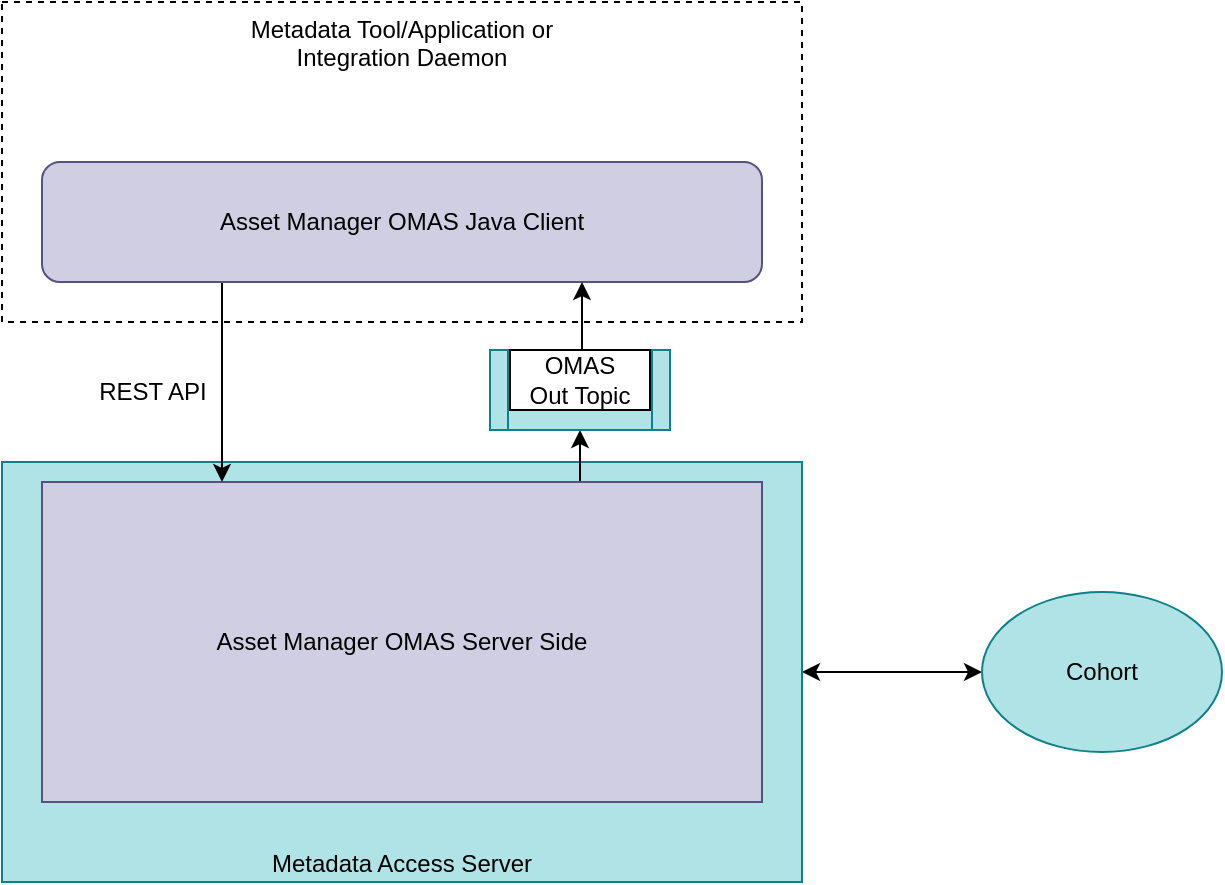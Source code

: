 <mxfile version="20.3.0" type="device" pages="5"><diagram id="pZoLGs9xjoy5MM2DT144" name="overview"><mxGraphModel dx="1106" dy="1942" grid="1" gridSize="10" guides="1" tooltips="1" connect="1" arrows="1" fold="1" page="1" pageScale="1" pageWidth="827" pageHeight="1169" math="0" shadow="0"><root><mxCell id="0"/><mxCell id="1" parent="0"/><mxCell id="Y5Ohsrh4W1QAfNWdPKV--2" style="edgeStyle=orthogonalEdgeStyle;rounded=0;orthogonalLoop=1;jettySize=auto;html=1;exitX=1;exitY=0.5;exitDx=0;exitDy=0;entryX=0;entryY=0.5;entryDx=0;entryDy=0;startArrow=classic;startFill=1;" parent="1" source="nAiUidhvlwByn6FiU3eA-1" target="Y5Ohsrh4W1QAfNWdPKV--1" edge="1"><mxGeometry relative="1" as="geometry"/></mxCell><mxCell id="nAiUidhvlwByn6FiU3eA-1" value="Metadata Access Server" style="rounded=0;whiteSpace=wrap;html=1;verticalAlign=bottom;fillColor=#b0e3e6;strokeColor=#0e8088;" parent="1" vertex="1"><mxGeometry x="170" y="120" width="400" height="210" as="geometry"/></mxCell><mxCell id="agbFdrsAkRLHNXxfurRF-13" value="" style="rounded=0;whiteSpace=wrap;html=1;align=center;" parent="1" vertex="1"><mxGeometry x="425" y="130" width="120" height="60" as="geometry"/></mxCell><mxCell id="agbFdrsAkRLHNXxfurRF-9" style="edgeStyle=orthogonalEdgeStyle;rounded=0;orthogonalLoop=1;jettySize=auto;html=1;exitX=0.75;exitY=0;exitDx=0;exitDy=0;entryX=0.5;entryY=1;entryDx=0;entryDy=0;" parent="1" source="_Wqn67PKxhATQ7PVLc1z-1" target="agbFdrsAkRLHNXxfurRF-5" edge="1"><mxGeometry relative="1" as="geometry"/></mxCell><mxCell id="_Wqn67PKxhATQ7PVLc1z-1" value="Asset Manager OMAS Server Side" style="rounded=0;whiteSpace=wrap;html=1;fillColor=#d0cee2;strokeColor=#56517e;" parent="1" vertex="1"><mxGeometry x="190" y="130" width="360" height="160" as="geometry"/></mxCell><mxCell id="agbFdrsAkRLHNXxfurRF-1" value="Metadata Tool/Application or&lt;br&gt;Integration Daemon" style="rounded=0;whiteSpace=wrap;html=1;verticalAlign=top;fillColor=none;dashed=1;" parent="1" vertex="1"><mxGeometry x="170" y="-110" width="400" height="160" as="geometry"/></mxCell><mxCell id="agbFdrsAkRLHNXxfurRF-3" style="edgeStyle=orthogonalEdgeStyle;rounded=0;orthogonalLoop=1;jettySize=auto;html=1;exitX=0.25;exitY=1;exitDx=0;exitDy=0;entryX=0.25;entryY=0;entryDx=0;entryDy=0;" parent="1" source="agbFdrsAkRLHNXxfurRF-2" target="_Wqn67PKxhATQ7PVLc1z-1" edge="1"><mxGeometry relative="1" as="geometry"/></mxCell><mxCell id="agbFdrsAkRLHNXxfurRF-2" value="Asset Manager OMAS Java Client" style="rounded=1;whiteSpace=wrap;html=1;align=center;fillColor=#d0cee2;strokeColor=#56517e;" parent="1" vertex="1"><mxGeometry x="190" y="-30" width="360" height="60" as="geometry"/></mxCell><mxCell id="agbFdrsAkRLHNXxfurRF-4" value="REST API" style="text;html=1;align=center;verticalAlign=middle;resizable=0;points=[];autosize=1;" parent="1" vertex="1"><mxGeometry x="210" y="75" width="70" height="20" as="geometry"/></mxCell><mxCell id="agbFdrsAkRLHNXxfurRF-5" value="" style="shape=process;whiteSpace=wrap;html=1;backgroundOutline=1;align=center;fillColor=#b0e3e6;strokeColor=#0e8088;" parent="1" vertex="1"><mxGeometry x="414" y="64" width="90" height="40" as="geometry"/></mxCell><mxCell id="agbFdrsAkRLHNXxfurRF-10" style="edgeStyle=orthogonalEdgeStyle;rounded=0;orthogonalLoop=1;jettySize=auto;html=1;exitX=0.5;exitY=0;exitDx=0;exitDy=0;entryX=0.75;entryY=1;entryDx=0;entryDy=0;" parent="1" source="agbFdrsAkRLHNXxfurRF-7" target="agbFdrsAkRLHNXxfurRF-2" edge="1"><mxGeometry relative="1" as="geometry"/></mxCell><mxCell id="agbFdrsAkRLHNXxfurRF-7" value="OMAS&lt;br&gt;Out Topic" style="rounded=0;whiteSpace=wrap;html=1;align=center;" parent="1" vertex="1"><mxGeometry x="424" y="64" width="70" height="30" as="geometry"/></mxCell><mxCell id="Y5Ohsrh4W1QAfNWdPKV--1" value="Cohort" style="ellipse;whiteSpace=wrap;html=1;fillColor=#b0e3e6;strokeColor=#0e8088;" parent="1" vertex="1"><mxGeometry x="660" y="185" width="120" height="80" as="geometry"/></mxCell></root></mxGraphModel></diagram><diagram id="faFflnVQ7uMASqxCLpze" name="types-of-asset-managers"><mxGraphModel dx="1106" dy="773" grid="1" gridSize="10" guides="1" tooltips="1" connect="1" arrows="1" fold="1" page="1" pageScale="1" pageWidth="827" pageHeight="1169" math="0" shadow="0"><root><mxCell id="0"/><mxCell id="1" parent="0"/><mxCell id="6StzSr3zpr0xoQXA6Ilx-2" style="edgeStyle=orthogonalEdgeStyle;rounded=0;orthogonalLoop=1;jettySize=auto;html=1;exitX=0.5;exitY=1;exitDx=0;exitDy=0;entryX=0.07;entryY=0.4;entryDx=0;entryDy=0;entryPerimeter=0;startArrow=classic;startFill=1;" parent="1" source="Pra9fToJVYGvFILqURZJ-1" target="6StzSr3zpr0xoQXA6Ilx-1" edge="1"><mxGeometry relative="1" as="geometry"><Array as="points"><mxPoint x="255" y="332"/></Array></mxGeometry></mxCell><mxCell id="Pra9fToJVYGvFILqURZJ-1" value="Data Catalog" style="rounded=0;whiteSpace=wrap;html=1;fillColor=#fad7ac;strokeColor=#b46504;" parent="1" vertex="1"><mxGeometry x="195" y="220" width="120" height="60" as="geometry"/></mxCell><mxCell id="6StzSr3zpr0xoQXA6Ilx-4" style="edgeStyle=orthogonalEdgeStyle;rounded=0;orthogonalLoop=1;jettySize=auto;html=1;exitX=0.5;exitY=1;exitDx=0;exitDy=0;entryX=0.96;entryY=0.7;entryDx=0;entryDy=0;entryPerimeter=0;startArrow=classic;startFill=1;" parent="1" source="Pra9fToJVYGvFILqURZJ-2" target="6StzSr3zpr0xoQXA6Ilx-1" edge="1"><mxGeometry relative="1" as="geometry"><Array as="points"><mxPoint x="560" y="356"/></Array></mxGeometry></mxCell><mxCell id="Pra9fToJVYGvFILqURZJ-2" value="Configuration Management&lt;br&gt;Database" style="rounded=0;whiteSpace=wrap;html=1;fillColor=#fad7ac;strokeColor=#b46504;" parent="1" vertex="1"><mxGeometry x="500" y="220" width="120" height="60" as="geometry"/></mxCell><mxCell id="Pra9fToJVYGvFILqURZJ-14" style="edgeStyle=orthogonalEdgeStyle;rounded=0;orthogonalLoop=1;jettySize=auto;html=1;exitX=0.5;exitY=1;exitDx=0;exitDy=0;exitPerimeter=0;entryX=0.25;entryY=0;entryDx=0;entryDy=0;" parent="1" source="Pra9fToJVYGvFILqURZJ-3" target="Pra9fToJVYGvFILqURZJ-1" edge="1"><mxGeometry relative="1" as="geometry"/></mxCell><mxCell id="Pra9fToJVYGvFILqURZJ-3" value="" style="shape=cylinder3;whiteSpace=wrap;html=1;boundedLbl=1;backgroundOutline=1;size=5.5;" parent="1" vertex="1"><mxGeometry x="150" y="130" width="60" height="40" as="geometry"/></mxCell><mxCell id="Pra9fToJVYGvFILqURZJ-12" style="edgeStyle=orthogonalEdgeStyle;rounded=0;orthogonalLoop=1;jettySize=auto;html=1;exitX=0;exitY=0;exitDx=30;exitDy=60;exitPerimeter=0;" parent="1" source="Pra9fToJVYGvFILqURZJ-4" target="Pra9fToJVYGvFILqURZJ-2" edge="1"><mxGeometry relative="1" as="geometry"/></mxCell><mxCell id="Pra9fToJVYGvFILqURZJ-4" value="" style="shape=cube;whiteSpace=wrap;html=1;boundedLbl=1;backgroundOutline=1;darkOpacity=0.05;darkOpacity2=0.1;size=10;" parent="1" vertex="1"><mxGeometry x="530" y="120" width="50" height="60" as="geometry"/></mxCell><mxCell id="Pra9fToJVYGvFILqURZJ-11" style="edgeStyle=orthogonalEdgeStyle;rounded=0;orthogonalLoop=1;jettySize=auto;html=1;exitX=0;exitY=0;exitDx=40;exitDy=30;exitPerimeter=0;entryX=0.25;entryY=0;entryDx=0;entryDy=0;" parent="1" source="Pra9fToJVYGvFILqURZJ-5" target="Pra9fToJVYGvFILqURZJ-2" edge="1"><mxGeometry relative="1" as="geometry"/></mxCell><mxCell id="Pra9fToJVYGvFILqURZJ-5" value="" style="shape=cube;whiteSpace=wrap;html=1;boundedLbl=1;backgroundOutline=1;darkOpacity=0.05;darkOpacity2=0.1;size=10;" parent="1" vertex="1"><mxGeometry x="440" y="138" width="70" height="30" as="geometry"/></mxCell><mxCell id="Pra9fToJVYGvFILqURZJ-6" value="" style="shape=cylinder3;whiteSpace=wrap;html=1;boundedLbl=1;backgroundOutline=1;size=4.5;" parent="1" vertex="1"><mxGeometry x="542" y="134" width="30" height="40" as="geometry"/></mxCell><mxCell id="Pra9fToJVYGvFILqURZJ-13" style="edgeStyle=orthogonalEdgeStyle;rounded=0;orthogonalLoop=1;jettySize=auto;html=1;exitX=0.5;exitY=1;exitDx=0;exitDy=0;entryX=0.75;entryY=0;entryDx=0;entryDy=0;" parent="1" source="Pra9fToJVYGvFILqURZJ-7" target="Pra9fToJVYGvFILqURZJ-2" edge="1"><mxGeometry relative="1" as="geometry"/></mxCell><mxCell id="Pra9fToJVYGvFILqURZJ-7" value="" style="shape=trapezoid;perimeter=trapezoidPerimeter;whiteSpace=wrap;html=1;fixedSize=1;" parent="1" vertex="1"><mxGeometry x="610" y="150" width="60" height="20" as="geometry"/></mxCell><mxCell id="Pra9fToJVYGvFILqURZJ-8" value="" style="rounded=1;whiteSpace=wrap;html=1;" parent="1" vertex="1"><mxGeometry x="610" y="120" width="60" height="40" as="geometry"/></mxCell><mxCell id="Pra9fToJVYGvFILqURZJ-15" style="edgeStyle=orthogonalEdgeStyle;rounded=0;orthogonalLoop=1;jettySize=auto;html=1;exitX=0.5;exitY=1;exitDx=0;exitDy=0;" parent="1" source="Pra9fToJVYGvFILqURZJ-9" target="Pra9fToJVYGvFILqURZJ-1" edge="1"><mxGeometry relative="1" as="geometry"/></mxCell><mxCell id="Pra9fToJVYGvFILqURZJ-9" value="" style="shape=process;whiteSpace=wrap;html=1;backgroundOutline=1;" parent="1" vertex="1"><mxGeometry x="220" y="135" width="70" height="30" as="geometry"/></mxCell><mxCell id="Pra9fToJVYGvFILqURZJ-16" style="edgeStyle=orthogonalEdgeStyle;rounded=0;orthogonalLoop=1;jettySize=auto;html=1;exitX=0.5;exitY=1;exitDx=0;exitDy=0;exitPerimeter=0;entryX=0.75;entryY=0;entryDx=0;entryDy=0;" parent="1" source="Pra9fToJVYGvFILqURZJ-10" target="Pra9fToJVYGvFILqURZJ-1" edge="1"><mxGeometry relative="1" as="geometry"/></mxCell><mxCell id="Pra9fToJVYGvFILqURZJ-10" value="" style="shape=note;whiteSpace=wrap;html=1;backgroundOutline=1;darkOpacity=0.05;size=16;" parent="1" vertex="1"><mxGeometry x="300" y="120" width="40" height="50" as="geometry"/></mxCell><mxCell id="Pra9fToJVYGvFILqURZJ-17" value="Systems and storage" style="text;html=1;align=center;verticalAlign=middle;resizable=0;points=[];autosize=1;strokeColor=none;fillColor=none;" parent="1" vertex="1"><mxGeometry x="490" y="80" width="130" height="20" as="geometry"/></mxCell><mxCell id="Pra9fToJVYGvFILqURZJ-18" value="Data sets and related processes" style="text;html=1;align=center;verticalAlign=middle;resizable=0;points=[];autosize=1;strokeColor=none;fillColor=none;" parent="1" vertex="1"><mxGeometry x="160" y="80" width="190" height="20" as="geometry"/></mxCell><mxCell id="6StzSr3zpr0xoQXA6Ilx-1" value="Open Metadata&lt;br&gt;Ecosystem" style="ellipse;shape=cloud;whiteSpace=wrap;html=1;fillColor=#b0e3e6;strokeColor=#0e8088;" parent="1" vertex="1"><mxGeometry x="350" y="300" width="120" height="80" as="geometry"/></mxCell><mxCell id="6StzSr3zpr0xoQXA6Ilx-5" value="" style="endArrow=none;html=1;rounded=0;entryX=1;entryY=1;entryDx=0;entryDy=0;entryPerimeter=0;exitX=1;exitY=1;exitDx=0;exitDy=-4.5;exitPerimeter=0;" parent="1" source="Pra9fToJVYGvFILqURZJ-6" target="Pra9fToJVYGvFILqURZJ-4" edge="1"><mxGeometry width="50" height="50" relative="1" as="geometry"><mxPoint x="380" y="410" as="sourcePoint"/><mxPoint x="430" y="360" as="targetPoint"/></mxGeometry></mxCell></root></mxGraphModel></diagram><diagram name="integration-choices" id="XHR1mLrTeGYo7Z1UqHsT"><mxGraphModel dx="1106" dy="1942" grid="1" gridSize="10" guides="1" tooltips="1" connect="1" arrows="1" fold="1" page="1" pageScale="1" pageWidth="827" pageHeight="1169" math="0" shadow="0"><root><mxCell id="Yj9qSJe_dDa08mZMZQzi-0"/><mxCell id="Yj9qSJe_dDa08mZMZQzi-1" parent="Yj9qSJe_dDa08mZMZQzi-0"/><mxCell id="dJ2fV2SWW14p9oXe0Kms-5" value="&amp;nbsp; &amp;nbsp;Integration Daemon" style="rounded=0;whiteSpace=wrap;html=1;verticalAlign=top;fillColor=#b0e3e6;strokeColor=#0e8088;align=left;" parent="Yj9qSJe_dDa08mZMZQzi-1" vertex="1"><mxGeometry x="870" y="-190" width="400" height="240" as="geometry"/></mxCell><mxCell id="ywWZtSR4OHeDypkVN11w-0" value="&amp;nbsp; &amp;nbsp;Catalog Integrator OMIS or&lt;br&gt;&amp;nbsp; &amp;nbsp;Lineage Integrator OMIS" style="rounded=0;whiteSpace=wrap;html=1;shadow=0;verticalAlign=top;fillColor=#d0cee2;strokeColor=#56517e;align=left;" parent="Yj9qSJe_dDa08mZMZQzi-1" vertex="1"><mxGeometry x="880" y="-160" width="380" height="200" as="geometry"/></mxCell><mxCell id="Yj9qSJe_dDa08mZMZQzi-2" style="edgeStyle=orthogonalEdgeStyle;rounded=0;orthogonalLoop=1;jettySize=auto;html=1;exitX=1;exitY=0.5;exitDx=0;exitDy=0;entryX=0;entryY=0.5;entryDx=0;entryDy=0;startArrow=classic;startFill=1;" parent="Yj9qSJe_dDa08mZMZQzi-1" source="Yj9qSJe_dDa08mZMZQzi-3" target="Yj9qSJe_dDa08mZMZQzi-14" edge="1"><mxGeometry relative="1" as="geometry"/></mxCell><mxCell id="Yj9qSJe_dDa08mZMZQzi-3" value="Metadata Access Server" style="rounded=0;whiteSpace=wrap;html=1;verticalAlign=bottom;fillColor=#b0e3e6;strokeColor=#0e8088;" parent="Yj9qSJe_dDa08mZMZQzi-1" vertex="1"><mxGeometry x="170" y="120" width="400" height="220" as="geometry"/></mxCell><mxCell id="Yj9qSJe_dDa08mZMZQzi-4" value="" style="rounded=0;whiteSpace=wrap;html=1;align=center;" parent="Yj9qSJe_dDa08mZMZQzi-1" vertex="1"><mxGeometry x="425" y="130" width="120" height="60" as="geometry"/></mxCell><mxCell id="Yj9qSJe_dDa08mZMZQzi-5" style="edgeStyle=orthogonalEdgeStyle;rounded=0;orthogonalLoop=1;jettySize=auto;html=1;exitX=0.75;exitY=0;exitDx=0;exitDy=0;entryX=0.5;entryY=1;entryDx=0;entryDy=0;" parent="Yj9qSJe_dDa08mZMZQzi-1" source="Yj9qSJe_dDa08mZMZQzi-6" target="Yj9qSJe_dDa08mZMZQzi-11" edge="1"><mxGeometry relative="1" as="geometry"/></mxCell><mxCell id="Yj9qSJe_dDa08mZMZQzi-6" value="Asset Manager OMAS Server Side" style="rounded=0;whiteSpace=wrap;html=1;fillColor=#d0cee2;strokeColor=#56517e;" parent="Yj9qSJe_dDa08mZMZQzi-1" vertex="1"><mxGeometry x="190" y="130" width="360" height="160" as="geometry"/></mxCell><mxCell id="Yj9qSJe_dDa08mZMZQzi-7" value="Asset Manager" style="rounded=0;whiteSpace=wrap;html=1;verticalAlign=top;fillColor=#fad7ac;strokeColor=#b46504;" parent="Yj9qSJe_dDa08mZMZQzi-1" vertex="1"><mxGeometry x="170" y="-110" width="400" height="160" as="geometry"/></mxCell><mxCell id="Yj9qSJe_dDa08mZMZQzi-8" style="edgeStyle=orthogonalEdgeStyle;rounded=0;orthogonalLoop=1;jettySize=auto;html=1;exitX=0.25;exitY=1;exitDx=0;exitDy=0;entryX=0.25;entryY=0;entryDx=0;entryDy=0;" parent="Yj9qSJe_dDa08mZMZQzi-1" source="Yj9qSJe_dDa08mZMZQzi-9" target="Yj9qSJe_dDa08mZMZQzi-6" edge="1"><mxGeometry relative="1" as="geometry"/></mxCell><mxCell id="Yj9qSJe_dDa08mZMZQzi-9" value="Asset Manager OMAS Java Client" style="rounded=1;whiteSpace=wrap;html=1;align=center;fillColor=#d0cee2;strokeColor=#56517e;" parent="Yj9qSJe_dDa08mZMZQzi-1" vertex="1"><mxGeometry x="190" y="-30" width="360" height="60" as="geometry"/></mxCell><mxCell id="Yj9qSJe_dDa08mZMZQzi-10" value="REST API" style="text;html=1;align=center;verticalAlign=middle;resizable=0;points=[];autosize=1;" parent="Yj9qSJe_dDa08mZMZQzi-1" vertex="1"><mxGeometry x="210" y="75" width="70" height="20" as="geometry"/></mxCell><mxCell id="Yj9qSJe_dDa08mZMZQzi-11" value="" style="shape=process;whiteSpace=wrap;html=1;backgroundOutline=1;align=center;fillColor=#b0e3e6;strokeColor=#0e8088;" parent="Yj9qSJe_dDa08mZMZQzi-1" vertex="1"><mxGeometry x="414" y="64" width="90" height="40" as="geometry"/></mxCell><mxCell id="Yj9qSJe_dDa08mZMZQzi-12" style="edgeStyle=orthogonalEdgeStyle;rounded=0;orthogonalLoop=1;jettySize=auto;html=1;exitX=0.5;exitY=0;exitDx=0;exitDy=0;entryX=0.75;entryY=1;entryDx=0;entryDy=0;" parent="Yj9qSJe_dDa08mZMZQzi-1" source="Yj9qSJe_dDa08mZMZQzi-13" target="Yj9qSJe_dDa08mZMZQzi-9" edge="1"><mxGeometry relative="1" as="geometry"/></mxCell><mxCell id="Yj9qSJe_dDa08mZMZQzi-13" value="OMAS&lt;br&gt;Out Topic" style="rounded=0;whiteSpace=wrap;html=1;align=center;" parent="Yj9qSJe_dDa08mZMZQzi-1" vertex="1"><mxGeometry x="424" y="64" width="70" height="30" as="geometry"/></mxCell><mxCell id="dJ2fV2SWW14p9oXe0Kms-13" style="edgeStyle=orthogonalEdgeStyle;rounded=0;orthogonalLoop=1;jettySize=auto;html=1;exitX=1;exitY=0.5;exitDx=0;exitDy=0;entryX=0;entryY=0.5;entryDx=0;entryDy=0;startArrow=classic;startFill=1;" parent="Yj9qSJe_dDa08mZMZQzi-1" source="Yj9qSJe_dDa08mZMZQzi-14" target="dJ2fV2SWW14p9oXe0Kms-1" edge="1"><mxGeometry relative="1" as="geometry"/></mxCell><mxCell id="Yj9qSJe_dDa08mZMZQzi-14" value="Cohort" style="ellipse;whiteSpace=wrap;html=1;fillColor=#b0e3e6;strokeColor=#0e8088;" parent="Yj9qSJe_dDa08mZMZQzi-1" vertex="1"><mxGeometry x="660" y="190" width="120" height="80" as="geometry"/></mxCell><mxCell id="dJ2fV2SWW14p9oXe0Kms-1" value="Metadata Access Server" style="rounded=0;whiteSpace=wrap;html=1;verticalAlign=bottom;fillColor=#b0e3e6;strokeColor=#0e8088;" parent="Yj9qSJe_dDa08mZMZQzi-1" vertex="1"><mxGeometry x="870" y="120" width="400" height="220" as="geometry"/></mxCell><mxCell id="dJ2fV2SWW14p9oXe0Kms-2" value="" style="rounded=0;whiteSpace=wrap;html=1;align=center;" parent="Yj9qSJe_dDa08mZMZQzi-1" vertex="1"><mxGeometry x="1125" y="130" width="120" height="60" as="geometry"/></mxCell><mxCell id="dJ2fV2SWW14p9oXe0Kms-3" style="edgeStyle=orthogonalEdgeStyle;rounded=0;orthogonalLoop=1;jettySize=auto;html=1;exitX=0.75;exitY=0;exitDx=0;exitDy=0;entryX=0.5;entryY=1;entryDx=0;entryDy=0;" parent="Yj9qSJe_dDa08mZMZQzi-1" source="dJ2fV2SWW14p9oXe0Kms-4" target="dJ2fV2SWW14p9oXe0Kms-9" edge="1"><mxGeometry relative="1" as="geometry"/></mxCell><mxCell id="dJ2fV2SWW14p9oXe0Kms-4" value="Asset Manager OMAS Server Side" style="rounded=0;whiteSpace=wrap;html=1;fillColor=#d0cee2;strokeColor=#56517e;" parent="Yj9qSJe_dDa08mZMZQzi-1" vertex="1"><mxGeometry x="890" y="130" width="360" height="160" as="geometry"/></mxCell><mxCell id="dJ2fV2SWW14p9oXe0Kms-6" style="edgeStyle=orthogonalEdgeStyle;rounded=0;orthogonalLoop=1;jettySize=auto;html=1;exitX=0.25;exitY=1;exitDx=0;exitDy=0;entryX=0.25;entryY=0;entryDx=0;entryDy=0;" parent="Yj9qSJe_dDa08mZMZQzi-1" source="dJ2fV2SWW14p9oXe0Kms-7" target="dJ2fV2SWW14p9oXe0Kms-4" edge="1"><mxGeometry relative="1" as="geometry"/></mxCell><mxCell id="dJ2fV2SWW14p9oXe0Kms-7" value="Asset Manager OMAS Java Client" style="rounded=1;whiteSpace=wrap;html=1;align=center;fillColor=#e1d5e7;strokeColor=#9673a6;shadow=1;" parent="Yj9qSJe_dDa08mZMZQzi-1" vertex="1"><mxGeometry x="890" y="-30" width="360" height="60" as="geometry"/></mxCell><mxCell id="dJ2fV2SWW14p9oXe0Kms-8" value="REST API" style="text;html=1;align=center;verticalAlign=middle;resizable=0;points=[];autosize=1;" parent="Yj9qSJe_dDa08mZMZQzi-1" vertex="1"><mxGeometry x="910" y="75" width="70" height="20" as="geometry"/></mxCell><mxCell id="dJ2fV2SWW14p9oXe0Kms-9" value="" style="shape=process;whiteSpace=wrap;html=1;backgroundOutline=1;align=center;fillColor=#b0e3e6;strokeColor=#0e8088;" parent="Yj9qSJe_dDa08mZMZQzi-1" vertex="1"><mxGeometry x="1114" y="64" width="90" height="40" as="geometry"/></mxCell><mxCell id="dJ2fV2SWW14p9oXe0Kms-10" style="edgeStyle=orthogonalEdgeStyle;rounded=0;orthogonalLoop=1;jettySize=auto;html=1;exitX=0.5;exitY=0;exitDx=0;exitDy=0;entryX=0.75;entryY=1;entryDx=0;entryDy=0;" parent="Yj9qSJe_dDa08mZMZQzi-1" source="dJ2fV2SWW14p9oXe0Kms-11" target="dJ2fV2SWW14p9oXe0Kms-7" edge="1"><mxGeometry relative="1" as="geometry"/></mxCell><mxCell id="dJ2fV2SWW14p9oXe0Kms-11" value="OMAS&lt;br&gt;Out Topic" style="rounded=0;whiteSpace=wrap;html=1;align=center;" parent="Yj9qSJe_dDa08mZMZQzi-1" vertex="1"><mxGeometry x="1124" y="64" width="70" height="30" as="geometry"/></mxCell><mxCell id="ywWZtSR4OHeDypkVN11w-1" value="Asset Manager" style="rounded=0;whiteSpace=wrap;html=1;verticalAlign=middle;fillColor=#fad7ac;strokeColor=#b46504;" parent="Yj9qSJe_dDa08mZMZQzi-1" vertex="1"><mxGeometry x="870" y="-300" width="400" height="60" as="geometry"/></mxCell><mxCell id="ywWZtSR4OHeDypkVN11w-4" style="edgeStyle=orthogonalEdgeStyle;rounded=0;orthogonalLoop=1;jettySize=auto;html=1;startArrow=classic;startFill=1;" parent="Yj9qSJe_dDa08mZMZQzi-1" source="ywWZtSR4OHeDypkVN11w-3" target="ywWZtSR4OHeDypkVN11w-1" edge="1"><mxGeometry relative="1" as="geometry"/></mxCell><mxCell id="ywWZtSR4OHeDypkVN11w-5" style="edgeStyle=orthogonalEdgeStyle;rounded=0;orthogonalLoop=1;jettySize=auto;html=1;exitX=0.5;exitY=1;exitDx=0;exitDy=0;entryX=0.5;entryY=0;entryDx=0;entryDy=0;startArrow=classic;startFill=1;" parent="Yj9qSJe_dDa08mZMZQzi-1" source="ywWZtSR4OHeDypkVN11w-3" target="dJ2fV2SWW14p9oXe0Kms-7" edge="1"><mxGeometry relative="1" as="geometry"/></mxCell><mxCell id="ywWZtSR4OHeDypkVN11w-3" value="Integration Connector" style="rounded=1;whiteSpace=wrap;html=1;shadow=0;fillColor=#fad7ac;strokeColor=#b46504;" parent="Yj9qSJe_dDa08mZMZQzi-1" vertex="1"><mxGeometry x="930" y="-110" width="280" height="60" as="geometry"/></mxCell></root></mxGraphModel></diagram><diagram id="53IatdKSY6k0qKGiluHV" name="external-identifiers"><mxGraphModel dx="1106" dy="773" grid="1" gridSize="10" guides="1" tooltips="1" connect="1" arrows="1" fold="1" page="1" pageScale="1" pageWidth="827" pageHeight="1169" math="0" shadow="0"><root><mxCell id="0"/><mxCell id="1" parent="0"/><mxCell id="AEdxImhwMwjcBPJMrSw3-18" value="" style="rounded=0;whiteSpace=wrap;html=1;shadow=0;verticalAlign=bottom;align=left;fillColor=#b0e3e6;strokeColor=#0e8088;opacity=90;" parent="1" vertex="1"><mxGeometry x="50" y="120" width="740" height="360" as="geometry"/></mxCell><mxCell id="AEdxImhwMwjcBPJMrSw3-1" value="Asset Manager" style="rounded=0;whiteSpace=wrap;html=1;shadow=0;fillColor=#fff2cc;strokeColor=#d6b656;" parent="1" vertex="1"><mxGeometry x="90" y="180" width="150" height="80" as="geometry"/></mxCell><mxCell id="AEdxImhwMwjcBPJMrSw3-2" value="ExternalId" style="rounded=0;whiteSpace=wrap;html=1;shadow=0;fillColor=#fff2cc;strokeColor=#d6b656;" parent="1" vertex="1"><mxGeometry x="340" y="170" width="120" height="60" as="geometry"/></mxCell><mxCell id="AEdxImhwMwjcBPJMrSw3-3" value="ExternalId" style="rounded=0;whiteSpace=wrap;html=1;shadow=0;fillColor=#fff2cc;strokeColor=#d6b656;" parent="1" vertex="1"><mxGeometry x="350" y="180" width="120" height="60" as="geometry"/></mxCell><mxCell id="AEdxImhwMwjcBPJMrSw3-4" value="ExternalId" style="rounded=0;whiteSpace=wrap;html=1;shadow=0;fillColor=#fff2cc;strokeColor=#d6b656;" parent="1" vertex="1"><mxGeometry x="360" y="190" width="120" height="60" as="geometry"/></mxCell><mxCell id="AEdxImhwMwjcBPJMrSw3-12" style="edgeStyle=orthogonalEdgeStyle;rounded=0;orthogonalLoop=1;jettySize=auto;html=1;exitX=1;exitY=0.5;exitDx=0;exitDy=0;entryX=0;entryY=0.5;entryDx=0;entryDy=0;startArrow=classic;startFill=1;" parent="1" source="AEdxImhwMwjcBPJMrSw3-5" target="AEdxImhwMwjcBPJMrSw3-11" edge="1"><mxGeometry relative="1" as="geometry"/></mxCell><mxCell id="AEdxImhwMwjcBPJMrSw3-14" style="edgeStyle=orthogonalEdgeStyle;rounded=0;orthogonalLoop=1;jettySize=auto;html=1;exitX=1;exitY=0.5;exitDx=0;exitDy=0;entryX=0;entryY=0.5;entryDx=0;entryDy=0;startArrow=classic;startFill=1;" parent="1" source="AEdxImhwMwjcBPJMrSw3-5" target="AEdxImhwMwjcBPJMrSw3-13" edge="1"><mxGeometry relative="1" as="geometry"/></mxCell><mxCell id="AEdxImhwMwjcBPJMrSw3-16" value="" style="edgeStyle=orthogonalEdgeStyle;rounded=0;orthogonalLoop=1;jettySize=auto;html=1;startArrow=classic;startFill=1;entryX=0;entryY=0.5;entryDx=0;entryDy=0;" parent="1" source="AEdxImhwMwjcBPJMrSw3-5" target="AEdxImhwMwjcBPJMrSw3-15" edge="1"><mxGeometry relative="1" as="geometry"/></mxCell><mxCell id="AEdxImhwMwjcBPJMrSw3-5" value="ExternalId" style="rounded=0;whiteSpace=wrap;html=1;shadow=0;fillColor=#fff2cc;strokeColor=#d6b656;" parent="1" vertex="1"><mxGeometry x="370" y="200" width="120" height="60" as="geometry"/></mxCell><mxCell id="AEdxImhwMwjcBPJMrSw3-6" style="edgeStyle=orthogonalEdgeStyle;rounded=0;orthogonalLoop=1;jettySize=auto;html=1;exitX=1;exitY=0.5;exitDx=0;exitDy=0;entryX=0;entryY=0.5;entryDx=0;entryDy=0;startArrow=classic;startFill=1;" parent="1" source="AEdxImhwMwjcBPJMrSw3-1" target="AEdxImhwMwjcBPJMrSw3-2" edge="1"><mxGeometry relative="1" as="geometry"/></mxCell><mxCell id="AEdxImhwMwjcBPJMrSw3-8" style="edgeStyle=orthogonalEdgeStyle;rounded=0;orthogonalLoop=1;jettySize=auto;html=1;exitX=1;exitY=0.5;exitDx=0;exitDy=0;entryX=0;entryY=0.5;entryDx=0;entryDy=0;startArrow=classic;startFill=1;" parent="1" source="AEdxImhwMwjcBPJMrSw3-1" target="AEdxImhwMwjcBPJMrSw3-4" edge="1"><mxGeometry relative="1" as="geometry"/></mxCell><mxCell id="AEdxImhwMwjcBPJMrSw3-9" style="edgeStyle=orthogonalEdgeStyle;rounded=0;orthogonalLoop=1;jettySize=auto;html=1;exitX=1;exitY=0.5;exitDx=0;exitDy=0;entryX=0;entryY=0.5;entryDx=0;entryDy=0;startArrow=classic;startFill=1;" parent="1" source="AEdxImhwMwjcBPJMrSw3-1" target="AEdxImhwMwjcBPJMrSw3-5" edge="1"><mxGeometry relative="1" as="geometry"/></mxCell><mxCell id="AEdxImhwMwjcBPJMrSw3-7" style="edgeStyle=orthogonalEdgeStyle;rounded=0;orthogonalLoop=1;jettySize=auto;html=1;exitX=1;exitY=0.5;exitDx=0;exitDy=0;entryX=0;entryY=0.5;entryDx=0;entryDy=0;startArrow=classic;startFill=1;" parent="1" source="AEdxImhwMwjcBPJMrSw3-1" target="AEdxImhwMwjcBPJMrSw3-3" edge="1"><mxGeometry relative="1" as="geometry"/></mxCell><mxCell id="AEdxImhwMwjcBPJMrSw3-10" value="ExternalIdScope&lt;br&gt;relationships" style="text;html=1;align=center;verticalAlign=middle;resizable=0;points=[];autosize=1;strokeColor=none;fillColor=none;" parent="1" vertex="1"><mxGeometry x="250" y="240" width="100" height="30" as="geometry"/></mxCell><mxCell id="AEdxImhwMwjcBPJMrSw3-11" value="DataAsset" style="rounded=0;whiteSpace=wrap;html=1;shadow=0;fillColor=#f5f5f5;strokeColor=#666666;fontColor=#333333;" parent="1" vertex="1"><mxGeometry x="600" y="200" width="120" height="60" as="geometry"/></mxCell><mxCell id="AEdxImhwMwjcBPJMrSw3-13" value="Connection" style="rounded=0;whiteSpace=wrap;html=1;shadow=0;fillColor=#f5f5f5;strokeColor=#666666;fontColor=#333333;" parent="1" vertex="1"><mxGeometry x="600" y="280" width="120" height="60" as="geometry"/></mxCell><mxCell id="AEdxImhwMwjcBPJMrSw3-15" value="Endpoint" style="whiteSpace=wrap;html=1;fillColor=#f5f5f5;strokeColor=#666666;rounded=0;shadow=0;fontColor=#333333;" parent="1" vertex="1"><mxGeometry x="600" y="360" width="120" height="60" as="geometry"/></mxCell><mxCell id="AEdxImhwMwjcBPJMrSw3-17" value="ExternalIdLink&lt;br&gt;relationships" style="text;html=1;align=center;verticalAlign=middle;resizable=0;points=[];autosize=1;strokeColor=none;fillColor=none;" parent="1" vertex="1"><mxGeometry x="500" y="190" width="90" height="30" as="geometry"/></mxCell><mxCell id="AEdxImhwMwjcBPJMrSw3-19" value="&lt;meta charset=&quot;utf-8&quot;&gt;&lt;span style=&quot;color: rgb(0, 0, 0); font-family: Helvetica; font-size: 12px; font-style: normal; font-variant-ligatures: normal; font-variant-caps: normal; font-weight: 400; letter-spacing: normal; orphans: 2; text-align: left; text-indent: 0px; text-transform: none; widows: 2; word-spacing: 0px; -webkit-text-stroke-width: 0px; background-color: rgb(248, 249, 250); text-decoration-thickness: initial; text-decoration-style: initial; text-decoration-color: initial; float: none; display: inline !important;&quot;&gt;Open Metadata Elements&lt;/span&gt;" style="text;whiteSpace=wrap;html=1;" parent="1" vertex="1"><mxGeometry x="120" y="390" width="160" height="30" as="geometry"/></mxCell></root></mxGraphModel></diagram><diagram id="pKvSRDKM4QB5IOo5TXpq" name="Page-5"><mxGraphModel dx="1106" dy="1942" grid="1" gridSize="10" guides="1" tooltips="1" connect="1" arrows="1" fold="1" page="1" pageScale="1" pageWidth="827" pageHeight="1169" math="0" shadow="0"><root><mxCell id="0"/><mxCell id="1" parent="0"/><mxCell id="C0a5c8H_ta9A0xfLbsdN-1" style="edgeStyle=orthogonalEdgeStyle;rounded=0;orthogonalLoop=1;jettySize=auto;html=1;exitX=0.5;exitY=0;exitDx=0;exitDy=0;entryX=0.5;entryY=1;entryDx=0;entryDy=0;endArrow=block;endFill=0;endSize=13;" edge="1" parent="1" source="C0a5c8H_ta9A0xfLbsdN-2" target="C0a5c8H_ta9A0xfLbsdN-18"><mxGeometry relative="1" as="geometry"/></mxCell><mxCell id="C0a5c8H_ta9A0xfLbsdN-2" value="AssetProperties" style="rounded=1;whiteSpace=wrap;html=1;verticalAlign=top;" vertex="1" parent="1"><mxGeometry x="250" y="130" width="190" height="230" as="geometry"/></mxCell><mxCell id="C0a5c8H_ta9A0xfLbsdN-3" value="Topic Integrator OMIS/&lt;br&gt;Data Manager OMAS" style="text;html=1;align=center;verticalAlign=middle;resizable=0;points=[];autosize=1;strokeColor=none;fillColor=none;" vertex="1" parent="1"><mxGeometry x="40" y="-90" width="140" height="40" as="geometry"/></mxCell><mxCell id="C0a5c8H_ta9A0xfLbsdN-4" value="Beans" style="text;html=1;align=center;verticalAlign=middle;resizable=0;points=[];autosize=1;strokeColor=none;fillColor=none;" vertex="1" parent="1"><mxGeometry x="315" y="-90" width="60" height="30" as="geometry"/></mxCell><mxCell id="C0a5c8H_ta9A0xfLbsdN-5" value="Asset" style="rounded=1;whiteSpace=wrap;html=1;verticalAlign=top;" vertex="1" parent="1"><mxGeometry x="530" y="50" width="200" height="310" as="geometry"/></mxCell><mxCell id="C0a5c8H_ta9A0xfLbsdN-6" value="Open Metadata Type" style="text;html=1;align=center;verticalAlign=middle;resizable=0;points=[];autosize=1;strokeColor=none;fillColor=none;" vertex="1" parent="1"><mxGeometry x="560" y="15" width="140" height="30" as="geometry"/></mxCell><mxCell id="C0a5c8H_ta9A0xfLbsdN-7" style="edgeStyle=orthogonalEdgeStyle;rounded=0;orthogonalLoop=1;jettySize=auto;html=1;exitX=1;exitY=0.5;exitDx=0;exitDy=0;entryX=0;entryY=0.5;entryDx=0;entryDy=0;" edge="1" parent="1" source="C0a5c8H_ta9A0xfLbsdN-8" target="C0a5c8H_ta9A0xfLbsdN-13"><mxGeometry relative="1" as="geometry"/></mxCell><mxCell id="C0a5c8H_ta9A0xfLbsdN-8" value="Name (or deprecated displayName)" style="rounded=1;whiteSpace=wrap;html=1;fillColor=#fff2cc;strokeColor=#d6b656;" vertex="1" parent="1"><mxGeometry x="285" y="170" width="120" height="60" as="geometry"/></mxCell><mxCell id="C0a5c8H_ta9A0xfLbsdN-9" style="edgeStyle=orthogonalEdgeStyle;rounded=0;orthogonalLoop=1;jettySize=auto;html=1;exitX=1;exitY=0.5;exitDx=0;exitDy=0;" edge="1" parent="1" source="C0a5c8H_ta9A0xfLbsdN-10" target="C0a5c8H_ta9A0xfLbsdN-14"><mxGeometry relative="1" as="geometry"/></mxCell><mxCell id="C0a5c8H_ta9A0xfLbsdN-10" value="Description" style="rounded=1;whiteSpace=wrap;html=1;fillColor=#fff2cc;strokeColor=#d6b656;" vertex="1" parent="1"><mxGeometry x="285" y="290" width="120" height="40" as="geometry"/></mxCell><mxCell id="C0a5c8H_ta9A0xfLbsdN-11" style="edgeStyle=orthogonalEdgeStyle;rounded=0;orthogonalLoop=1;jettySize=auto;html=1;exitX=1;exitY=0.5;exitDx=0;exitDy=0;" edge="1" parent="1" source="C0a5c8H_ta9A0xfLbsdN-12" target="C0a5c8H_ta9A0xfLbsdN-15"><mxGeometry relative="1" as="geometry"/></mxCell><mxCell id="C0a5c8H_ta9A0xfLbsdN-12" value="VersionIdentifier" style="rounded=1;whiteSpace=wrap;html=1;fillColor=#fff2cc;strokeColor=#d6b656;" vertex="1" parent="1"><mxGeometry x="285" y="240" width="120" height="40" as="geometry"/></mxCell><mxCell id="C0a5c8H_ta9A0xfLbsdN-13" value="Name" style="rounded=1;whiteSpace=wrap;html=1;fillColor=#fff2cc;strokeColor=#d6b656;" vertex="1" parent="1"><mxGeometry x="570" y="180" width="120" height="40" as="geometry"/></mxCell><mxCell id="C0a5c8H_ta9A0xfLbsdN-14" value="Description" style="rounded=1;whiteSpace=wrap;html=1;fillColor=#fff2cc;strokeColor=#d6b656;" vertex="1" parent="1"><mxGeometry x="570" y="280" width="120" height="40" as="geometry"/></mxCell><mxCell id="C0a5c8H_ta9A0xfLbsdN-15" value="VersionIdentifier" style="rounded=1;whiteSpace=wrap;html=1;fillColor=#fff2cc;strokeColor=#d6b656;" vertex="1" parent="1"><mxGeometry x="570" y="230" width="120" height="40" as="geometry"/></mxCell><mxCell id="C0a5c8H_ta9A0xfLbsdN-16" value="GlossaryTerm" style="rounded=1;whiteSpace=wrap;html=1;verticalAlign=top;" vertex="1" parent="1"><mxGeometry x="530" y="815" width="200" height="215" as="geometry"/></mxCell><mxCell id="C0a5c8H_ta9A0xfLbsdN-17" value="Supplementary Properties" style="rounded=1;whiteSpace=wrap;html=1;verticalAlign=top;" vertex="1" parent="1"><mxGeometry x="250" y="650" width="190" height="200" as="geometry"/></mxCell><mxCell id="C0a5c8H_ta9A0xfLbsdN-18" value="Referenceable Properties" style="rounded=1;whiteSpace=wrap;html=1;verticalAlign=top;" vertex="1" parent="1"><mxGeometry x="250" y="-40" width="190" height="140" as="geometry"/></mxCell><mxCell id="C0a5c8H_ta9A0xfLbsdN-19" style="edgeStyle=orthogonalEdgeStyle;rounded=0;orthogonalLoop=1;jettySize=auto;html=1;exitX=1;exitY=0.5;exitDx=0;exitDy=0;entryX=0;entryY=0.5;entryDx=0;entryDy=0;" edge="1" parent="1" source="C0a5c8H_ta9A0xfLbsdN-20" target="C0a5c8H_ta9A0xfLbsdN-23"><mxGeometry relative="1" as="geometry"><Array as="points"><mxPoint x="480" y="70"/><mxPoint x="480" y="150"/></Array></mxGeometry></mxCell><mxCell id="C0a5c8H_ta9A0xfLbsdN-20" value="AdditionalProperties" style="rounded=1;whiteSpace=wrap;html=1;fillColor=#fff2cc;strokeColor=#d6b656;" vertex="1" parent="1"><mxGeometry x="285" y="50" width="120" height="40" as="geometry"/></mxCell><mxCell id="C0a5c8H_ta9A0xfLbsdN-21" style="edgeStyle=orthogonalEdgeStyle;rounded=0;orthogonalLoop=1;jettySize=auto;html=1;exitX=1;exitY=0.5;exitDx=0;exitDy=0;entryX=0;entryY=0.5;entryDx=0;entryDy=0;" edge="1" parent="1" source="C0a5c8H_ta9A0xfLbsdN-22" target="C0a5c8H_ta9A0xfLbsdN-24"><mxGeometry relative="1" as="geometry"><Array as="points"><mxPoint x="500" y="20"/><mxPoint x="500" y="100"/></Array></mxGeometry></mxCell><mxCell id="C0a5c8H_ta9A0xfLbsdN-22" value="QualifiedName" style="rounded=1;whiteSpace=wrap;html=1;fillColor=#fff2cc;strokeColor=#d6b656;" vertex="1" parent="1"><mxGeometry x="285" width="120" height="40" as="geometry"/></mxCell><mxCell id="C0a5c8H_ta9A0xfLbsdN-23" value="AdditionalProperties" style="rounded=1;whiteSpace=wrap;html=1;fillColor=#fff2cc;strokeColor=#d6b656;" vertex="1" parent="1"><mxGeometry x="570" y="130" width="120" height="40" as="geometry"/></mxCell><mxCell id="C0a5c8H_ta9A0xfLbsdN-24" value="QualifiedName" style="rounded=1;whiteSpace=wrap;html=1;fillColor=#fff2cc;strokeColor=#d6b656;" vertex="1" parent="1"><mxGeometry x="570" y="80" width="120" height="40" as="geometry"/></mxCell><mxCell id="C0a5c8H_ta9A0xfLbsdN-25" style="edgeStyle=orthogonalEdgeStyle;rounded=0;orthogonalLoop=1;jettySize=auto;html=1;exitX=0.5;exitY=0;exitDx=0;exitDy=0;entryX=0.5;entryY=1;entryDx=0;entryDy=0;endArrow=block;endFill=0;endSize=13;" edge="1" parent="1" source="C0a5c8H_ta9A0xfLbsdN-26" target="C0a5c8H_ta9A0xfLbsdN-17"><mxGeometry relative="1" as="geometry"/></mxCell><mxCell id="C0a5c8H_ta9A0xfLbsdN-26" value="AssetProperties" style="rounded=1;whiteSpace=wrap;html=1;verticalAlign=top;" vertex="1" parent="1"><mxGeometry x="250" y="890" width="190" height="230" as="geometry"/></mxCell><mxCell id="C0a5c8H_ta9A0xfLbsdN-27" value="Beans" style="text;html=1;align=center;verticalAlign=middle;resizable=0;points=[];autosize=1;strokeColor=none;fillColor=none;" vertex="1" parent="1"><mxGeometry x="315" y="430" width="60" height="30" as="geometry"/></mxCell><mxCell id="C0a5c8H_ta9A0xfLbsdN-28" style="edgeStyle=orthogonalEdgeStyle;rounded=0;orthogonalLoop=1;jettySize=auto;html=1;exitX=0.5;exitY=1;exitDx=0;exitDy=0;entryX=0.5;entryY=0;entryDx=0;entryDy=0;fontSize=11;endArrow=none;endFill=0;endSize=6;" edge="1" parent="1" source="C0a5c8H_ta9A0xfLbsdN-29" target="C0a5c8H_ta9A0xfLbsdN-16"><mxGeometry relative="1" as="geometry"/></mxCell><mxCell id="C0a5c8H_ta9A0xfLbsdN-29" value="Asset" style="rounded=1;whiteSpace=wrap;html=1;verticalAlign=top;" vertex="1" parent="1"><mxGeometry x="530" y="475" width="200" height="310" as="geometry"/></mxCell><mxCell id="C0a5c8H_ta9A0xfLbsdN-30" value="Open Metadata Type" style="text;html=1;align=center;verticalAlign=middle;resizable=0;points=[];autosize=1;strokeColor=none;fillColor=none;" vertex="1" parent="1"><mxGeometry x="560" y="440" width="140" height="30" as="geometry"/></mxCell><mxCell id="C0a5c8H_ta9A0xfLbsdN-31" style="edgeStyle=orthogonalEdgeStyle;rounded=0;orthogonalLoop=1;jettySize=auto;html=1;exitX=1;exitY=0.5;exitDx=0;exitDy=0;entryX=0;entryY=0.5;entryDx=0;entryDy=0;" edge="1" parent="1" source="C0a5c8H_ta9A0xfLbsdN-32" target="C0a5c8H_ta9A0xfLbsdN-37"><mxGeometry relative="1" as="geometry"><Array as="points"><mxPoint x="500" y="960"/><mxPoint x="500" y="625"/></Array></mxGeometry></mxCell><mxCell id="C0a5c8H_ta9A0xfLbsdN-32" value="TechnicalName" style="rounded=1;whiteSpace=wrap;html=1;fillColor=#fff2cc;strokeColor=#d6b656;" vertex="1" parent="1"><mxGeometry x="285" y="930" width="120" height="60" as="geometry"/></mxCell><mxCell id="C0a5c8H_ta9A0xfLbsdN-33" style="edgeStyle=orthogonalEdgeStyle;rounded=0;orthogonalLoop=1;jettySize=auto;html=1;exitX=1;exitY=0.5;exitDx=0;exitDy=0;" edge="1" parent="1" source="C0a5c8H_ta9A0xfLbsdN-34" target="C0a5c8H_ta9A0xfLbsdN-38"><mxGeometry relative="1" as="geometry"><Array as="points"><mxPoint x="520" y="1070"/><mxPoint x="520" y="730"/></Array></mxGeometry></mxCell><mxCell id="C0a5c8H_ta9A0xfLbsdN-34" value="TechnicalDescription" style="rounded=1;whiteSpace=wrap;html=1;fillColor=#fff2cc;strokeColor=#d6b656;" vertex="1" parent="1"><mxGeometry x="285" y="1050" width="120" height="40" as="geometry"/></mxCell><mxCell id="C0a5c8H_ta9A0xfLbsdN-35" style="edgeStyle=orthogonalEdgeStyle;rounded=0;orthogonalLoop=1;jettySize=auto;html=1;exitX=1;exitY=0.5;exitDx=0;exitDy=0;" edge="1" parent="1" source="C0a5c8H_ta9A0xfLbsdN-36" target="C0a5c8H_ta9A0xfLbsdN-39"><mxGeometry relative="1" as="geometry"><Array as="points"><mxPoint x="510" y="1020"/><mxPoint x="510" y="680"/></Array></mxGeometry></mxCell><mxCell id="C0a5c8H_ta9A0xfLbsdN-36" value="VersionIdentifier" style="rounded=1;whiteSpace=wrap;html=1;fillColor=#fff2cc;strokeColor=#d6b656;" vertex="1" parent="1"><mxGeometry x="285" y="1000" width="120" height="40" as="geometry"/></mxCell><mxCell id="C0a5c8H_ta9A0xfLbsdN-37" value="Name" style="rounded=1;whiteSpace=wrap;html=1;fillColor=#fff2cc;strokeColor=#d6b656;" vertex="1" parent="1"><mxGeometry x="570" y="605" width="120" height="40" as="geometry"/></mxCell><mxCell id="C0a5c8H_ta9A0xfLbsdN-38" value="Description" style="rounded=1;whiteSpace=wrap;html=1;fillColor=#fff2cc;strokeColor=#d6b656;" vertex="1" parent="1"><mxGeometry x="570" y="705" width="120" height="40" as="geometry"/></mxCell><mxCell id="C0a5c8H_ta9A0xfLbsdN-39" value="VersionIdentifier" style="rounded=1;whiteSpace=wrap;html=1;fillColor=#fff2cc;strokeColor=#d6b656;" vertex="1" parent="1"><mxGeometry x="570" y="655" width="120" height="40" as="geometry"/></mxCell><mxCell id="C0a5c8H_ta9A0xfLbsdN-40" value="Referenceable Properties" style="rounded=1;whiteSpace=wrap;html=1;verticalAlign=top;" vertex="1" parent="1"><mxGeometry x="250" y="480" width="190" height="140" as="geometry"/></mxCell><mxCell id="C0a5c8H_ta9A0xfLbsdN-41" style="edgeStyle=orthogonalEdgeStyle;rounded=0;orthogonalLoop=1;jettySize=auto;html=1;exitX=1;exitY=0.5;exitDx=0;exitDy=0;entryX=0;entryY=0.5;entryDx=0;entryDy=0;" edge="1" parent="1" source="C0a5c8H_ta9A0xfLbsdN-42" target="C0a5c8H_ta9A0xfLbsdN-45"><mxGeometry relative="1" as="geometry"><Array as="points"><mxPoint x="480" y="590"/><mxPoint x="480" y="575"/></Array></mxGeometry></mxCell><mxCell id="C0a5c8H_ta9A0xfLbsdN-42" value="AdditionalProperties" style="rounded=1;whiteSpace=wrap;html=1;fillColor=#fff2cc;strokeColor=#d6b656;" vertex="1" parent="1"><mxGeometry x="285" y="570" width="120" height="40" as="geometry"/></mxCell><mxCell id="C0a5c8H_ta9A0xfLbsdN-43" style="edgeStyle=orthogonalEdgeStyle;rounded=0;orthogonalLoop=1;jettySize=auto;html=1;exitX=1;exitY=0.5;exitDx=0;exitDy=0;entryX=0;entryY=0.5;entryDx=0;entryDy=0;" edge="1" parent="1" source="C0a5c8H_ta9A0xfLbsdN-44" target="C0a5c8H_ta9A0xfLbsdN-46"><mxGeometry relative="1" as="geometry"><Array as="points"><mxPoint x="500" y="540"/><mxPoint x="500" y="525"/></Array></mxGeometry></mxCell><mxCell id="C0a5c8H_ta9A0xfLbsdN-44" value="QualifiedName" style="rounded=1;whiteSpace=wrap;html=1;fillColor=#fff2cc;strokeColor=#d6b656;" vertex="1" parent="1"><mxGeometry x="285" y="520" width="120" height="40" as="geometry"/></mxCell><mxCell id="C0a5c8H_ta9A0xfLbsdN-45" value="AdditionalProperties" style="rounded=1;whiteSpace=wrap;html=1;fillColor=#fff2cc;strokeColor=#d6b656;" vertex="1" parent="1"><mxGeometry x="570" y="555" width="120" height="40" as="geometry"/></mxCell><mxCell id="C0a5c8H_ta9A0xfLbsdN-46" value="QualifiedName" style="rounded=1;whiteSpace=wrap;html=1;fillColor=#fff2cc;strokeColor=#d6b656;" vertex="1" parent="1"><mxGeometry x="570" y="505" width="120" height="40" as="geometry"/></mxCell><mxCell id="C0a5c8H_ta9A0xfLbsdN-47" value="Lineage Integrator OMIS/&lt;br&gt;Asset Manager OMAS" style="text;html=1;align=center;verticalAlign=middle;resizable=0;points=[];autosize=1;strokeColor=none;fillColor=none;" vertex="1" parent="1"><mxGeometry x="50" y="440" width="160" height="40" as="geometry"/></mxCell><mxCell id="C0a5c8H_ta9A0xfLbsdN-48" style="edgeStyle=orthogonalEdgeStyle;rounded=0;orthogonalLoop=1;jettySize=auto;html=1;exitX=1;exitY=0.5;exitDx=0;exitDy=0;entryX=0;entryY=0.5;entryDx=0;entryDy=0;fontSize=11;endArrow=classic;endFill=1;endSize=6;" edge="1" parent="1" source="C0a5c8H_ta9A0xfLbsdN-49" target="C0a5c8H_ta9A0xfLbsdN-56"><mxGeometry relative="1" as="geometry"><Array as="points"><mxPoint x="460" y="700"/><mxPoint x="460" y="880"/></Array></mxGeometry></mxCell><mxCell id="C0a5c8H_ta9A0xfLbsdN-49" value="DisplayName" style="rounded=1;whiteSpace=wrap;html=1;fillColor=#d5e8d4;strokeColor=#82b366;" vertex="1" parent="1"><mxGeometry x="285" y="680" width="120" height="40" as="geometry"/></mxCell><mxCell id="C0a5c8H_ta9A0xfLbsdN-50" style="edgeStyle=orthogonalEdgeStyle;rounded=0;orthogonalLoop=1;jettySize=auto;html=1;exitX=1;exitY=0.5;exitDx=0;exitDy=0;entryX=0;entryY=0.5;entryDx=0;entryDy=0;fontSize=11;endArrow=classic;endFill=1;endSize=6;" edge="1" parent="1" source="C0a5c8H_ta9A0xfLbsdN-51" target="C0a5c8H_ta9A0xfLbsdN-57"><mxGeometry relative="1" as="geometry"><Array as="points"><mxPoint x="470" y="750"/><mxPoint x="470" y="930"/></Array></mxGeometry></mxCell><mxCell id="C0a5c8H_ta9A0xfLbsdN-51" value="Description" style="rounded=1;whiteSpace=wrap;html=1;fillColor=#d5e8d4;strokeColor=#82b366;" vertex="1" parent="1"><mxGeometry x="285" y="730" width="120" height="40" as="geometry"/></mxCell><mxCell id="C0a5c8H_ta9A0xfLbsdN-52" style="edgeStyle=orthogonalEdgeStyle;rounded=0;orthogonalLoop=1;jettySize=auto;html=1;exitX=1;exitY=0.5;exitDx=0;exitDy=0;entryX=0;entryY=0.5;entryDx=0;entryDy=0;fontSize=11;endArrow=classic;endFill=1;endSize=6;" edge="1" parent="1" source="C0a5c8H_ta9A0xfLbsdN-53" target="C0a5c8H_ta9A0xfLbsdN-58"><mxGeometry relative="1" as="geometry"/></mxCell><mxCell id="C0a5c8H_ta9A0xfLbsdN-53" value="Usage" style="rounded=1;whiteSpace=wrap;html=1;fillColor=#d5e8d4;strokeColor=#82b366;" vertex="1" parent="1"><mxGeometry x="285" y="800" width="120" height="40" as="geometry"/></mxCell><mxCell id="C0a5c8H_ta9A0xfLbsdN-54" value=":" style="text;html=1;align=center;verticalAlign=middle;resizable=0;points=[];autosize=1;strokeColor=none;fillColor=none;fontStyle=1;spacing=2;fontSize=15;" vertex="1" parent="1"><mxGeometry x="330" y="770" width="30" height="30" as="geometry"/></mxCell><mxCell id="C0a5c8H_ta9A0xfLbsdN-55" style="edgeStyle=orthogonalEdgeStyle;rounded=0;orthogonalLoop=1;jettySize=auto;html=1;exitX=0.5;exitY=0;exitDx=0;exitDy=0;entryX=0.5;entryY=1;entryDx=0;entryDy=0;endArrow=block;endFill=0;endSize=13;" edge="1" parent="1" source="C0a5c8H_ta9A0xfLbsdN-17" target="C0a5c8H_ta9A0xfLbsdN-40"><mxGeometry relative="1" as="geometry"><mxPoint x="355" y="810" as="sourcePoint"/><mxPoint x="355" y="780" as="targetPoint"/></mxGeometry></mxCell><mxCell id="C0a5c8H_ta9A0xfLbsdN-56" value="DisplayName" style="rounded=1;whiteSpace=wrap;html=1;fillColor=#d5e8d4;strokeColor=#82b366;" vertex="1" parent="1"><mxGeometry x="570" y="860" width="120" height="40" as="geometry"/></mxCell><mxCell id="C0a5c8H_ta9A0xfLbsdN-57" value="Description" style="rounded=1;whiteSpace=wrap;html=1;fillColor=#d5e8d4;strokeColor=#82b366;" vertex="1" parent="1"><mxGeometry x="570" y="910" width="120" height="40" as="geometry"/></mxCell><mxCell id="C0a5c8H_ta9A0xfLbsdN-58" value="Usage" style="rounded=1;whiteSpace=wrap;html=1;fillColor=#d5e8d4;strokeColor=#82b366;" vertex="1" parent="1"><mxGeometry x="570" y="980" width="120" height="40" as="geometry"/></mxCell><mxCell id="C0a5c8H_ta9A0xfLbsdN-59" value=":" style="text;html=1;align=center;verticalAlign=middle;resizable=0;points=[];autosize=1;strokeColor=none;fillColor=none;fontStyle=1;spacing=2;fontSize=15;" vertex="1" parent="1"><mxGeometry x="615" y="950" width="30" height="30" as="geometry"/></mxCell></root></mxGraphModel></diagram></mxfile>
